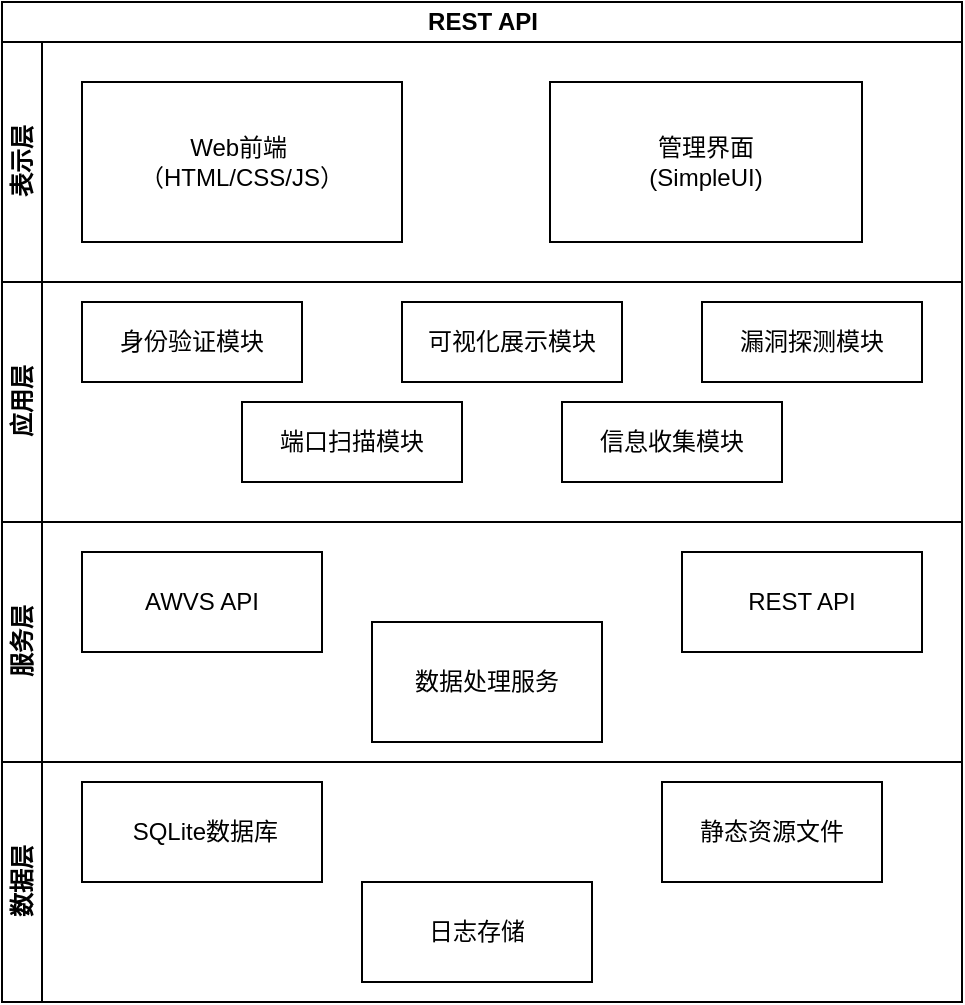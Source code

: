 <mxfile version="26.2.14">
  <diagram id="prtHgNgQTEPvFCAcTncT" name="Page-1">
    <mxGraphModel dx="872" dy="1790" grid="1" gridSize="10" guides="1" tooltips="1" connect="1" arrows="1" fold="1" page="1" pageScale="1" pageWidth="827" pageHeight="1169" math="0" shadow="0">
      <root>
        <mxCell id="0" />
        <mxCell id="1" parent="0" />
        <mxCell id="pPMCe3-cTSx6Zwr6l8Ok-11" value="REST API" style="swimlane;childLayout=stackLayout;resizeParent=1;resizeParentMax=0;horizontal=1;startSize=20;horizontalStack=0;html=1;" vertex="1" parent="1">
          <mxGeometry x="150" y="-200" width="480" height="500" as="geometry" />
        </mxCell>
        <mxCell id="pPMCe3-cTSx6Zwr6l8Ok-12" value="表示层" style="swimlane;startSize=20;horizontal=0;html=1;" vertex="1" parent="pPMCe3-cTSx6Zwr6l8Ok-11">
          <mxGeometry y="20" width="480" height="120" as="geometry" />
        </mxCell>
        <mxCell id="pPMCe3-cTSx6Zwr6l8Ok-16" value="Web前端&amp;nbsp;&lt;br&gt;（HTML/CSS/JS）" style="rounded=0;whiteSpace=wrap;html=1;" vertex="1" parent="pPMCe3-cTSx6Zwr6l8Ok-12">
          <mxGeometry x="40" y="20" width="160" height="80" as="geometry" />
        </mxCell>
        <mxCell id="pPMCe3-cTSx6Zwr6l8Ok-19" value="管理界面&lt;div&gt;(SimpleUI)&lt;/div&gt;" style="rounded=0;whiteSpace=wrap;html=1;" vertex="1" parent="pPMCe3-cTSx6Zwr6l8Ok-12">
          <mxGeometry x="274" y="20" width="156" height="80" as="geometry" />
        </mxCell>
        <mxCell id="pPMCe3-cTSx6Zwr6l8Ok-13" value="应用层" style="swimlane;startSize=20;horizontal=0;html=1;" vertex="1" parent="pPMCe3-cTSx6Zwr6l8Ok-11">
          <mxGeometry y="140" width="480" height="120" as="geometry" />
        </mxCell>
        <mxCell id="pPMCe3-cTSx6Zwr6l8Ok-20" value="身份验证模块" style="rounded=0;whiteSpace=wrap;html=1;" vertex="1" parent="pPMCe3-cTSx6Zwr6l8Ok-13">
          <mxGeometry x="40" y="10" width="110" height="40" as="geometry" />
        </mxCell>
        <mxCell id="pPMCe3-cTSx6Zwr6l8Ok-24" value="可视化展示模块" style="rounded=0;whiteSpace=wrap;html=1;" vertex="1" parent="pPMCe3-cTSx6Zwr6l8Ok-13">
          <mxGeometry x="200" y="10" width="110" height="40" as="geometry" />
        </mxCell>
        <mxCell id="pPMCe3-cTSx6Zwr6l8Ok-23" value="漏洞探测模块" style="rounded=0;whiteSpace=wrap;html=1;" vertex="1" parent="pPMCe3-cTSx6Zwr6l8Ok-13">
          <mxGeometry x="350" y="10" width="110" height="40" as="geometry" />
        </mxCell>
        <mxCell id="pPMCe3-cTSx6Zwr6l8Ok-22" value="信息收集模块" style="rounded=0;whiteSpace=wrap;html=1;" vertex="1" parent="pPMCe3-cTSx6Zwr6l8Ok-13">
          <mxGeometry x="280" y="60" width="110" height="40" as="geometry" />
        </mxCell>
        <mxCell id="pPMCe3-cTSx6Zwr6l8Ok-25" value="端口扫描模块" style="rounded=0;whiteSpace=wrap;html=1;" vertex="1" parent="pPMCe3-cTSx6Zwr6l8Ok-13">
          <mxGeometry x="120" y="60" width="110" height="40" as="geometry" />
        </mxCell>
        <mxCell id="pPMCe3-cTSx6Zwr6l8Ok-14" value="服务层" style="swimlane;startSize=20;horizontal=0;html=1;" vertex="1" parent="pPMCe3-cTSx6Zwr6l8Ok-11">
          <mxGeometry y="260" width="480" height="120" as="geometry" />
        </mxCell>
        <mxCell id="pPMCe3-cTSx6Zwr6l8Ok-27" value="AWVS API" style="rounded=0;whiteSpace=wrap;html=1;" vertex="1" parent="pPMCe3-cTSx6Zwr6l8Ok-14">
          <mxGeometry x="40" y="15" width="120" height="50" as="geometry" />
        </mxCell>
        <mxCell id="pPMCe3-cTSx6Zwr6l8Ok-28" value="REST API" style="rounded=0;whiteSpace=wrap;html=1;" vertex="1" parent="pPMCe3-cTSx6Zwr6l8Ok-14">
          <mxGeometry x="340" y="15" width="120" height="50" as="geometry" />
        </mxCell>
        <mxCell id="pPMCe3-cTSx6Zwr6l8Ok-29" value="数据处理服务" style="rounded=0;whiteSpace=wrap;html=1;" vertex="1" parent="pPMCe3-cTSx6Zwr6l8Ok-14">
          <mxGeometry x="185" y="50" width="115" height="60" as="geometry" />
        </mxCell>
        <mxCell id="pPMCe3-cTSx6Zwr6l8Ok-26" value="数据层" style="swimlane;startSize=20;horizontal=0;html=1;" vertex="1" parent="pPMCe3-cTSx6Zwr6l8Ok-11">
          <mxGeometry y="380" width="480" height="120" as="geometry" />
        </mxCell>
        <mxCell id="pPMCe3-cTSx6Zwr6l8Ok-30" value="&amp;nbsp;SQLite数据库" style="rounded=0;whiteSpace=wrap;html=1;" vertex="1" parent="pPMCe3-cTSx6Zwr6l8Ok-26">
          <mxGeometry x="40" y="10" width="120" height="50" as="geometry" />
        </mxCell>
        <mxCell id="pPMCe3-cTSx6Zwr6l8Ok-32" value="静态资源文件" style="rounded=0;whiteSpace=wrap;html=1;" vertex="1" parent="pPMCe3-cTSx6Zwr6l8Ok-26">
          <mxGeometry x="330" y="10" width="110" height="50" as="geometry" />
        </mxCell>
        <mxCell id="pPMCe3-cTSx6Zwr6l8Ok-33" value="日志存储" style="rounded=0;whiteSpace=wrap;html=1;" vertex="1" parent="pPMCe3-cTSx6Zwr6l8Ok-26">
          <mxGeometry x="180" y="60" width="115" height="50" as="geometry" />
        </mxCell>
      </root>
    </mxGraphModel>
  </diagram>
</mxfile>
